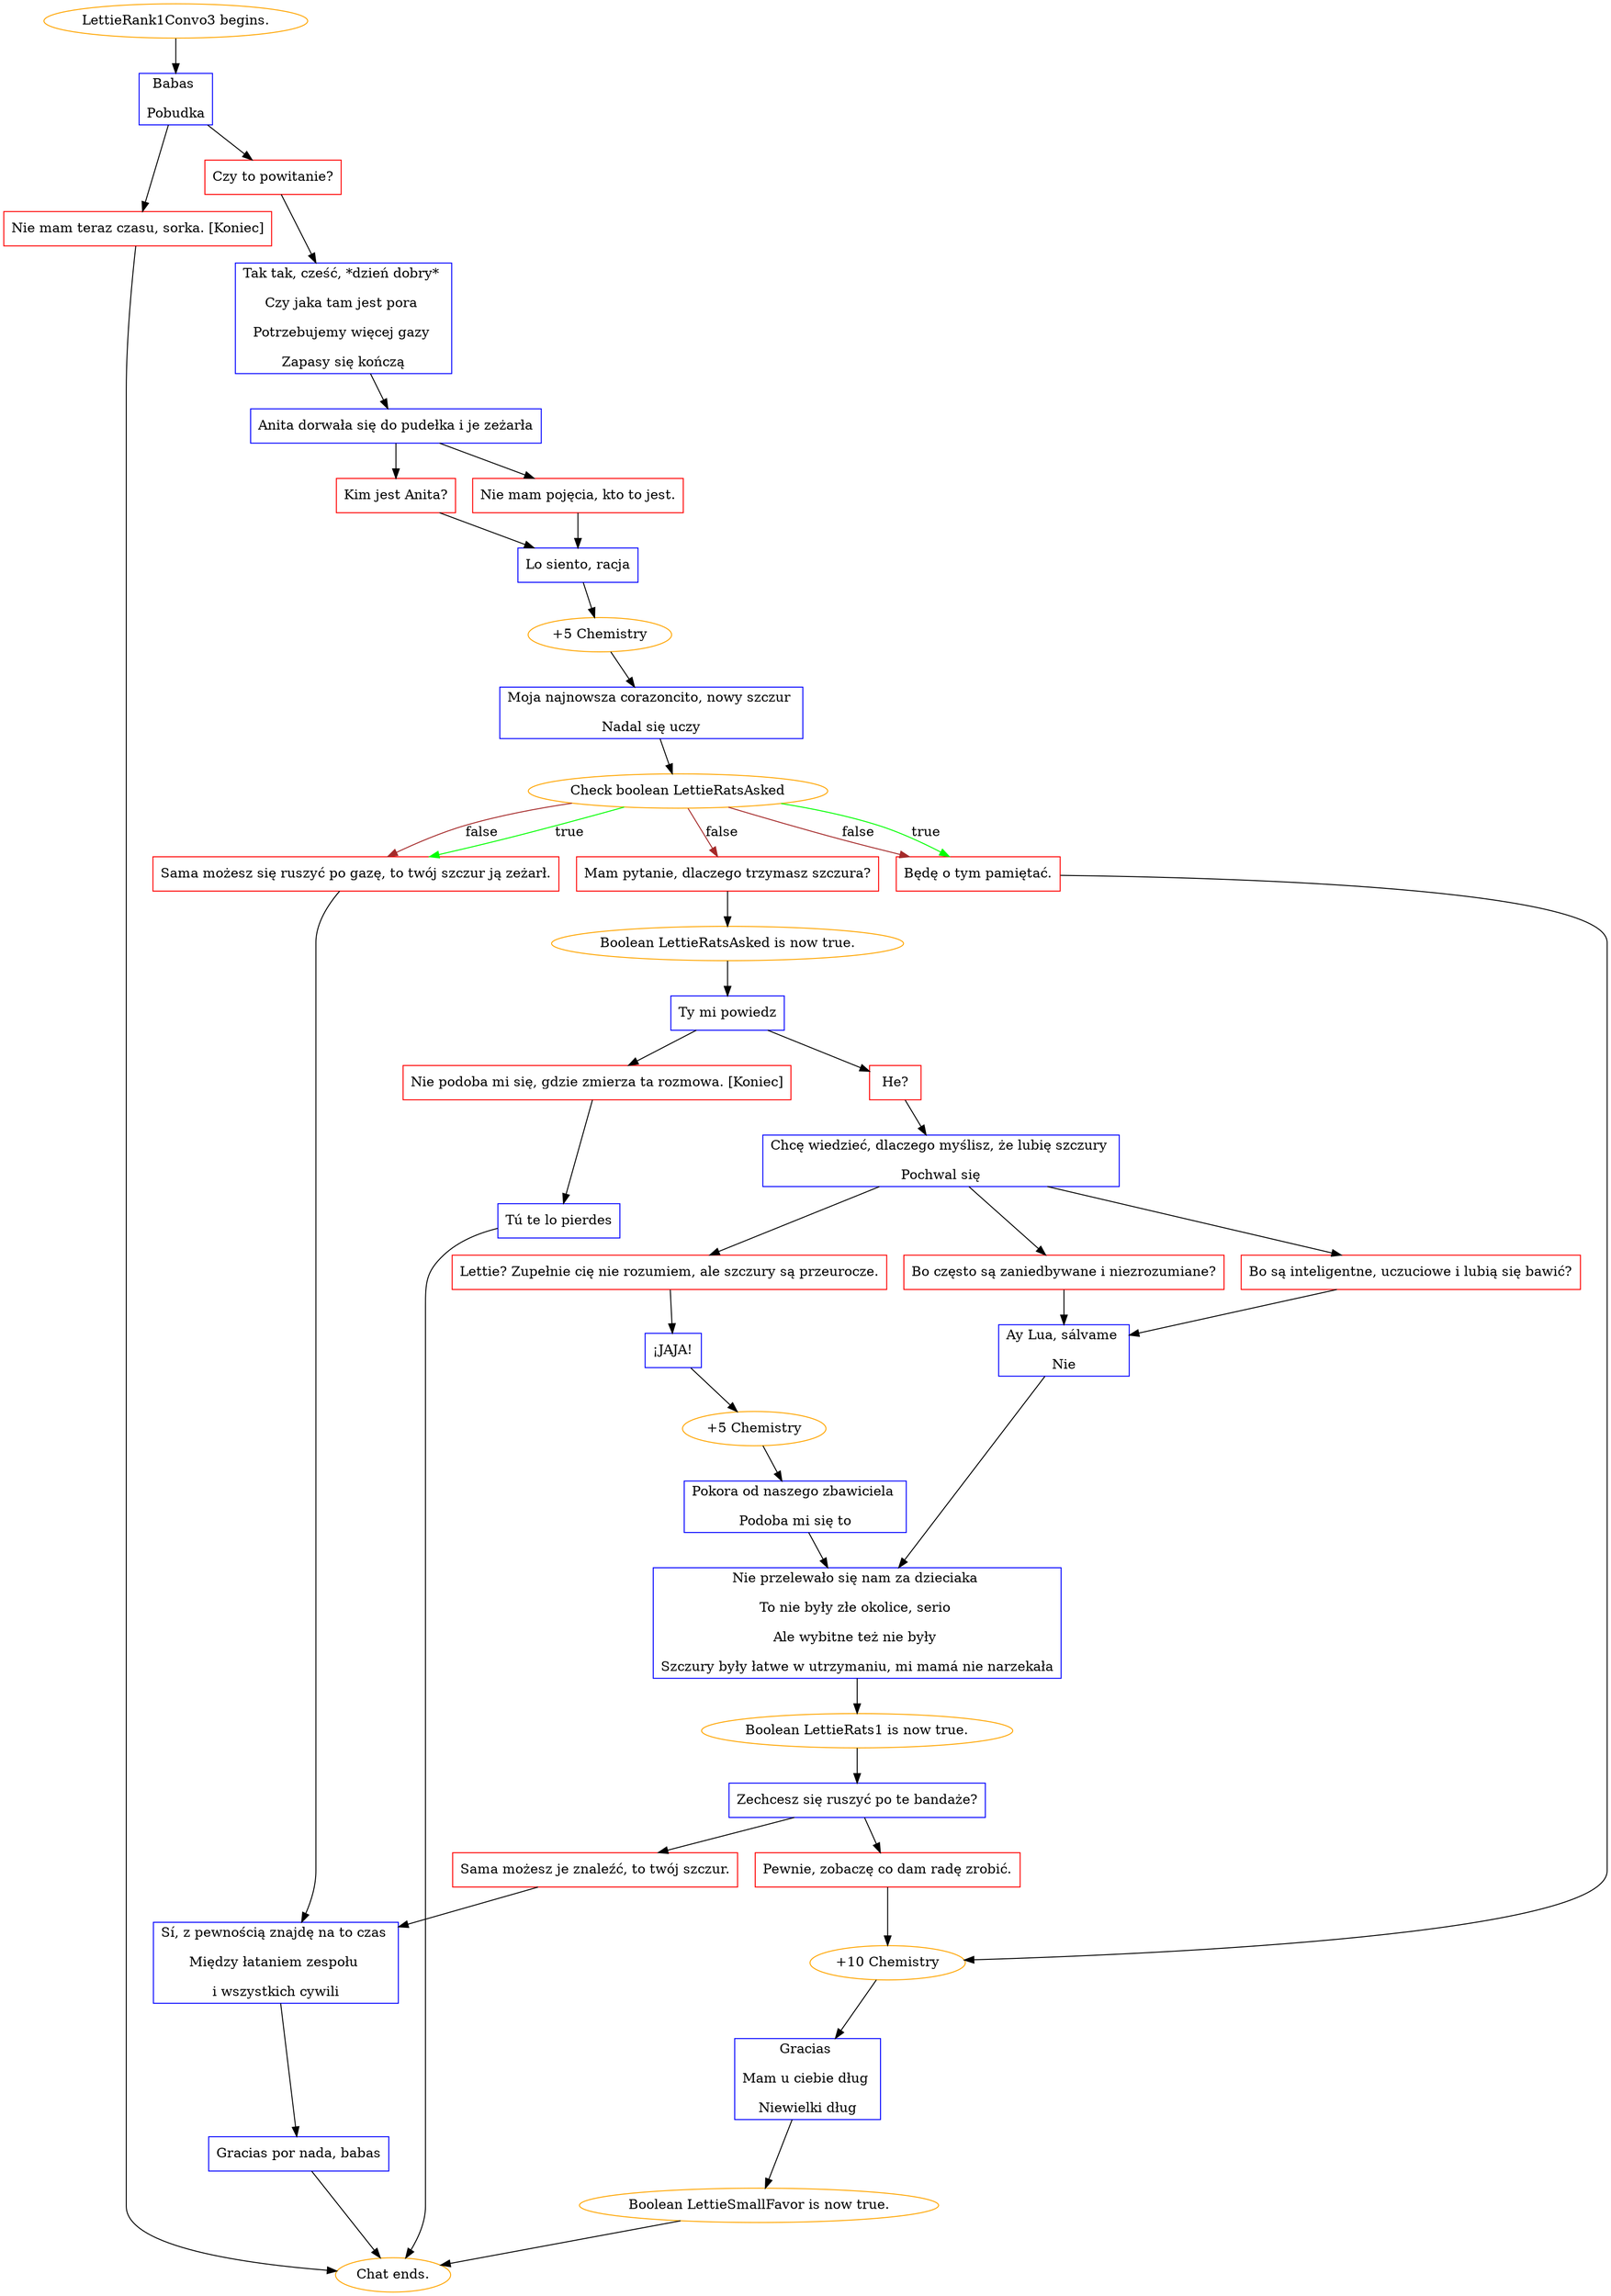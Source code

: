 digraph {
	"LettieRank1Convo3 begins." [color=orange];
		"LettieRank1Convo3 begins." -> j3218903894;
	j3218903894 [label="Babas 
Pobudka",shape=box,color=blue];
		j3218903894 -> j2117905398;
		j3218903894 -> j2461374319;
	j2117905398 [label="Czy to powitanie?",shape=box,color=red];
		j2117905398 -> j1602757107;
	j2461374319 [label="Nie mam teraz czasu, sorka. [Koniec]",shape=box,color=red];
		j2461374319 -> "Chat ends.";
	j1602757107 [label="Tak tak, cześć, *dzień dobry* 
Czy jaka tam jest pora 
Potrzebujemy więcej gazy 
Zapasy się kończą",shape=box,color=blue];
		j1602757107 -> j3270448430;
	"Chat ends." [color=orange];
	j3270448430 [label="Anita dorwała się do pudełka i je zeżarła",shape=box,color=blue];
		j3270448430 -> j1955660768;
		j3270448430 -> j2925209500;
	j1955660768 [label="Kim jest Anita?",shape=box,color=red];
		j1955660768 -> j2980140304;
	j2925209500 [label="Nie mam pojęcia, kto to jest.",shape=box,color=red];
		j2925209500 -> j2980140304;
	j2980140304 [label="Lo siento, racja",shape=box,color=blue];
		j2980140304 -> j2937608552;
	j2937608552 [label="+5 Chemistry",color=orange];
		j2937608552 -> j4192256753;
	j4192256753 [label="Moja najnowsza corazoncito, nowy szczur 
Nadal się uczy",shape=box,color=blue];
		j4192256753 -> j2299607748;
	j2299607748 [label="Check boolean LettieRatsAsked",color=orange];
		j2299607748 -> j1542131824 [label=true,color=green];
		j2299607748 -> j3537143070 [label=true,color=green];
		j2299607748 -> j3323528395 [label=false,color=brown];
		j2299607748 -> j1542131824 [label=false,color=brown];
		j2299607748 -> j3537143070 [label=false,color=brown];
	j1542131824 [label="Będę o tym pamiętać.",shape=box,color=red];
		j1542131824 -> j2169973553;
	j3537143070 [label="Sama możesz się ruszyć po gazę, to twój szczur ją zeżarł.",shape=box,color=red];
		j3537143070 -> j1375705958;
	j3323528395 [label="Mam pytanie, dlaczego trzymasz szczura?",shape=box,color=red];
		j3323528395 -> j418613308;
	j2169973553 [label="+10 Chemistry",color=orange];
		j2169973553 -> j3950366182;
	j1375705958 [label="Sí, z pewnością znajdę na to czas 
Między łataniem zespołu 
i wszystkich cywili",shape=box,color=blue];
		j1375705958 -> j3551064085;
	j418613308 [label="Boolean LettieRatsAsked is now true.",color=orange];
		j418613308 -> j2036152594;
	j3950366182 [label="Gracias 
Mam u ciebie dług 
Niewielki dług",shape=box,color=blue];
		j3950366182 -> j2570747018;
	j3551064085 [label="Gracias por nada, babas",shape=box,color=blue];
		j3551064085 -> "Chat ends.";
	j2036152594 [label="Ty mi powiedz",shape=box,color=blue];
		j2036152594 -> j691999958;
		j2036152594 -> j171589479;
	j2570747018 [label="Boolean LettieSmallFavor is now true.",color=orange];
		j2570747018 -> "Chat ends.";
	j691999958 [label="He?",shape=box,color=red];
		j691999958 -> j1035499659;
	j171589479 [label="Nie podoba mi się, gdzie zmierza ta rozmowa. [Koniec]",shape=box,color=red];
		j171589479 -> j2365690676;
	j1035499659 [label="Chcę wiedzieć, dlaczego myślisz, że lubię szczury 
Pochwal się",shape=box,color=blue];
		j1035499659 -> j160022891;
		j1035499659 -> j3029015081;
		j1035499659 -> j3077099398;
	j2365690676 [label="Tú te lo pierdes",shape=box,color=blue];
		j2365690676 -> "Chat ends.";
	j160022891 [label="Bo są inteligentne, uczuciowe i lubią się bawić?",shape=box,color=red];
		j160022891 -> j53214395;
	j3029015081 [label="Bo często są zaniedbywane i niezrozumiane?",shape=box,color=red];
		j3029015081 -> j53214395;
	j3077099398 [label="Lettie? Zupełnie cię nie rozumiem, ale szczury są przeurocze.",shape=box,color=red];
		j3077099398 -> j2901971112;
	j53214395 [label="Ay Lua, sálvame 
Nie",shape=box,color=blue];
		j53214395 -> j3856757379;
	j2901971112 [label="¡JAJA!",shape=box,color=blue];
		j2901971112 -> j4289218529;
	j3856757379 [label="Nie przelewało się nam za dzieciaka 
To nie były złe okolice, serio 
Ale wybitne też nie były 
Szczury były łatwe w utrzymaniu, mi mamá nie narzekała",shape=box,color=blue];
		j3856757379 -> j1069934026;
	j4289218529 [label="+5 Chemistry",color=orange];
		j4289218529 -> j611208130;
	j1069934026 [label="Boolean LettieRats1 is now true.",color=orange];
		j1069934026 -> j3243859541;
	j611208130 [label="Pokora od naszego zbawiciela 
Podoba mi się to",shape=box,color=blue];
		j611208130 -> j3856757379;
	j3243859541 [label="Zechcesz się ruszyć po te bandaże?",shape=box,color=blue];
		j3243859541 -> j1582313968;
		j3243859541 -> j1434336068;
	j1582313968 [label="Pewnie, zobaczę co dam radę zrobić.",shape=box,color=red];
		j1582313968 -> j2169973553;
	j1434336068 [label="Sama możesz je znaleźć, to twój szczur.",shape=box,color=red];
		j1434336068 -> j1375705958;
}